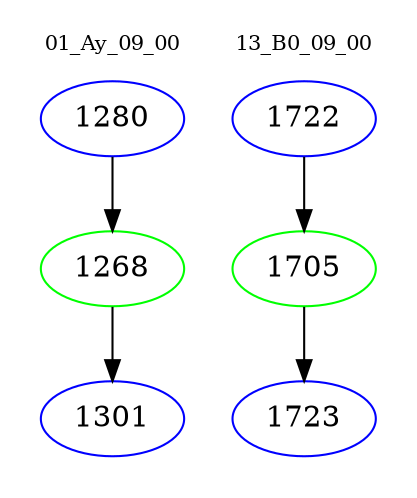 digraph{
subgraph cluster_0 {
color = white
label = "01_Ay_09_00";
fontsize=10;
T0_1280 [label="1280", color="blue"]
T0_1280 -> T0_1268 [color="black"]
T0_1268 [label="1268", color="green"]
T0_1268 -> T0_1301 [color="black"]
T0_1301 [label="1301", color="blue"]
}
subgraph cluster_1 {
color = white
label = "13_B0_09_00";
fontsize=10;
T1_1722 [label="1722", color="blue"]
T1_1722 -> T1_1705 [color="black"]
T1_1705 [label="1705", color="green"]
T1_1705 -> T1_1723 [color="black"]
T1_1723 [label="1723", color="blue"]
}
}
